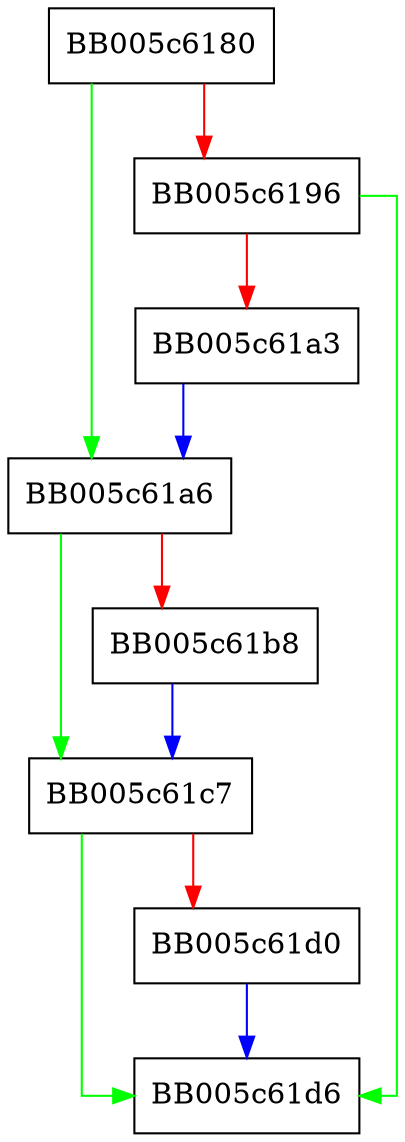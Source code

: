 digraph EVP_RAND_CTX_set_params {
  node [shape="box"];
  graph [splines=ortho];
  BB005c6180 -> BB005c61a6 [color="green"];
  BB005c6180 -> BB005c6196 [color="red"];
  BB005c6196 -> BB005c61d6 [color="green"];
  BB005c6196 -> BB005c61a3 [color="red"];
  BB005c61a3 -> BB005c61a6 [color="blue"];
  BB005c61a6 -> BB005c61c7 [color="green"];
  BB005c61a6 -> BB005c61b8 [color="red"];
  BB005c61b8 -> BB005c61c7 [color="blue"];
  BB005c61c7 -> BB005c61d6 [color="green"];
  BB005c61c7 -> BB005c61d0 [color="red"];
  BB005c61d0 -> BB005c61d6 [color="blue"];
}